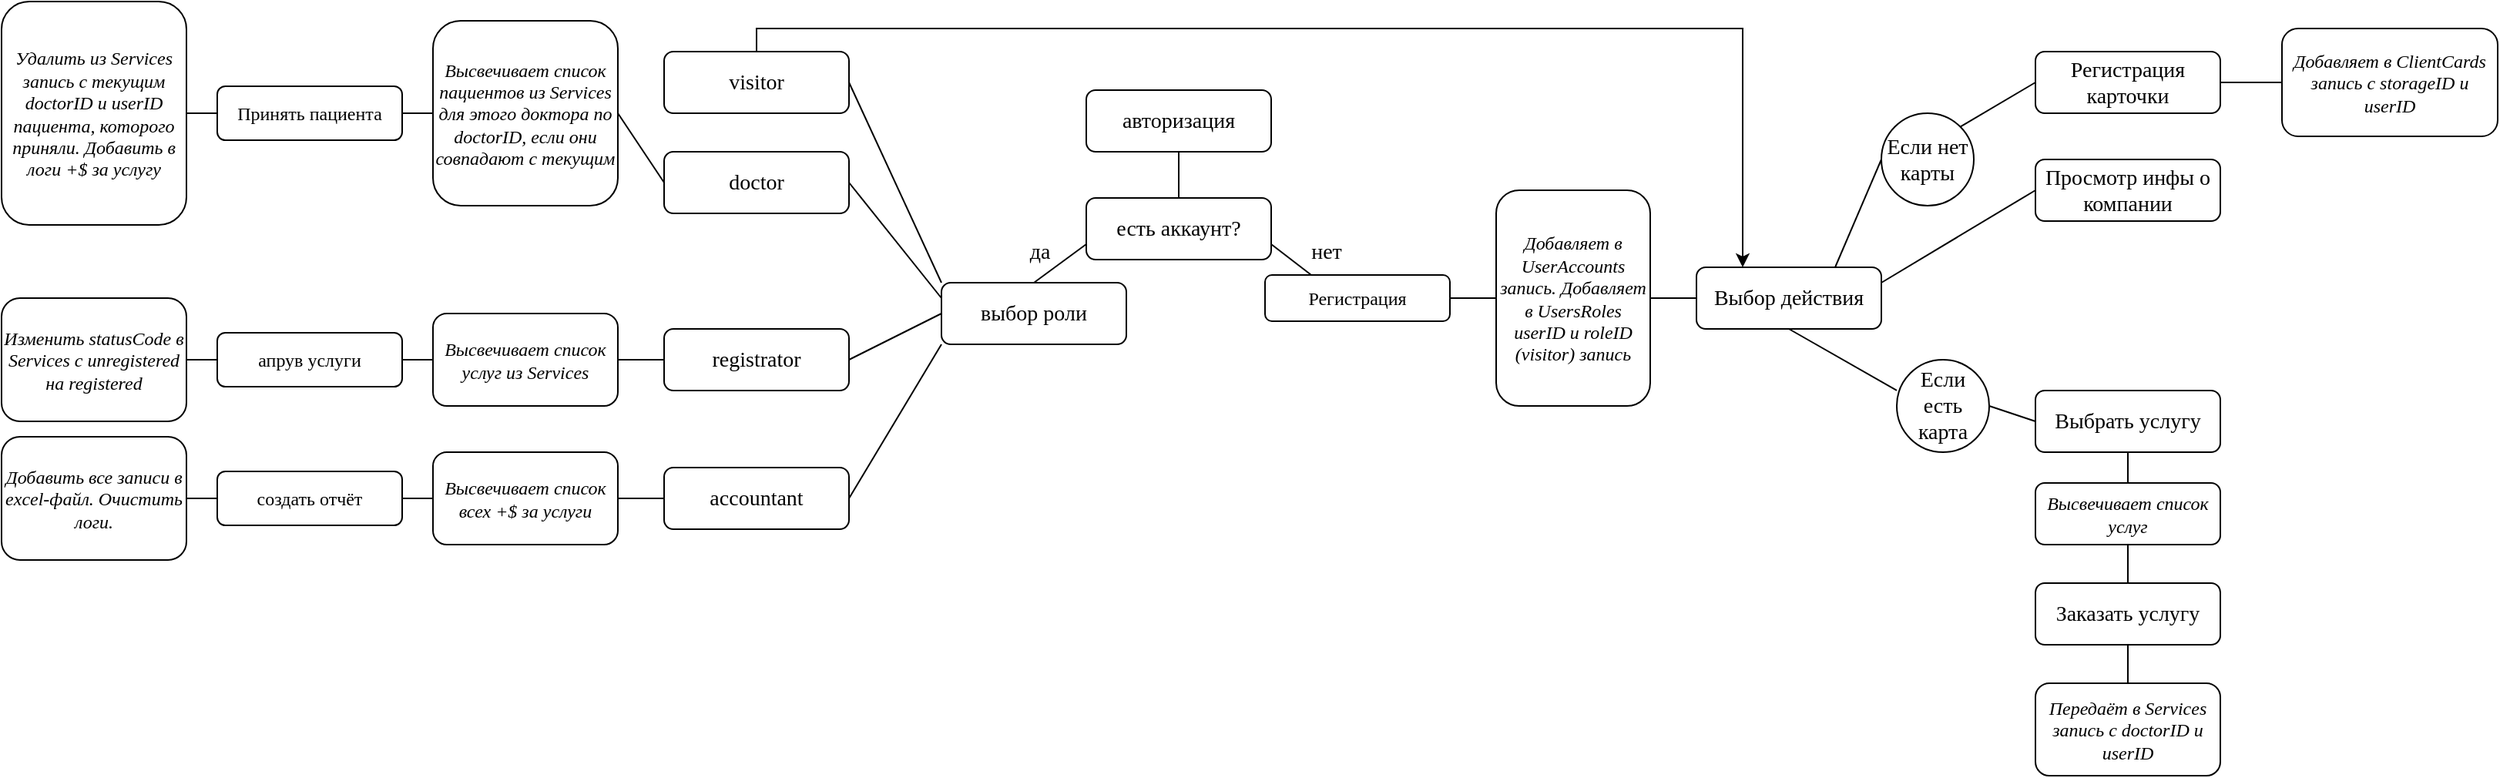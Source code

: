 <mxfile version="20.7.4" type="device"><diagram id="PZJoeO0-lGzeHxhL9yYS" name="Page-1"><mxGraphModel dx="1877" dy="558" grid="1" gridSize="10" guides="1" tooltips="1" connect="1" arrows="1" fold="1" page="1" pageScale="1" pageWidth="827" pageHeight="1169" math="0" shadow="0"><root><mxCell id="0"/><mxCell id="1" parent="0"/><mxCell id="TWgMRwx8K4IVQRp7RKnr-2" value="&lt;font face=&quot;Lucida Console&quot; style=&quot;font-size: 14px;&quot;&gt;авторизация&lt;/font&gt;" style="rounded=1;whiteSpace=wrap;html=1;" parent="1" vertex="1"><mxGeometry x="-96" y="177.5" width="120" height="40" as="geometry"/></mxCell><mxCell id="TWgMRwx8K4IVQRp7RKnr-4" value="&lt;font face=&quot;Lucida Console&quot; style=&quot;font-size: 14px;&quot;&gt;есть аккаунт?&lt;/font&gt;" style="rounded=1;whiteSpace=wrap;html=1;" parent="1" vertex="1"><mxGeometry x="-96" y="247.5" width="120" height="40" as="geometry"/></mxCell><mxCell id="TWgMRwx8K4IVQRp7RKnr-5" value="" style="endArrow=none;html=1;rounded=0;fontFamily=Lucida Console;fontSize=14;exitX=0.5;exitY=0;exitDx=0;exitDy=0;" parent="1" source="TWgMRwx8K4IVQRp7RKnr-4" target="TWgMRwx8K4IVQRp7RKnr-2" edge="1"><mxGeometry width="50" height="50" relative="1" as="geometry"><mxPoint x="-50" y="377.5" as="sourcePoint"/><mxPoint y="327.5" as="targetPoint"/></mxGeometry></mxCell><mxCell id="TWgMRwx8K4IVQRp7RKnr-7" value="&lt;font face=&quot;Lucida Console&quot;&gt;&lt;span style=&quot;font-size: 14px;&quot;&gt;выбор роли&lt;/span&gt;&lt;/font&gt;" style="rounded=1;whiteSpace=wrap;html=1;" parent="1" vertex="1"><mxGeometry x="-190" y="302.5" width="120" height="40" as="geometry"/></mxCell><mxCell id="TWgMRwx8K4IVQRp7RKnr-8" value="" style="endArrow=none;html=1;rounded=0;fontFamily=Lucida Console;fontSize=14;entryX=0;entryY=0.75;entryDx=0;entryDy=0;exitX=0.5;exitY=0;exitDx=0;exitDy=0;" parent="1" source="TWgMRwx8K4IVQRp7RKnr-7" target="TWgMRwx8K4IVQRp7RKnr-4" edge="1"><mxGeometry width="50" height="50" relative="1" as="geometry"><mxPoint x="-140" y="287.5" as="sourcePoint"/><mxPoint y="327.5" as="targetPoint"/></mxGeometry></mxCell><mxCell id="TWgMRwx8K4IVQRp7RKnr-9" value="да" style="text;html=1;strokeColor=none;fillColor=none;align=center;verticalAlign=middle;whiteSpace=wrap;rounded=0;fontFamily=Lucida Console;fontSize=14;" parent="1" vertex="1"><mxGeometry x="-156" y="267.5" width="60" height="30" as="geometry"/></mxCell><mxCell id="TWgMRwx8K4IVQRp7RKnr-10" value="Выбор действия" style="rounded=1;whiteSpace=wrap;html=1;fontFamily=Lucida Console;fontSize=14;" parent="1" vertex="1"><mxGeometry x="300" y="292.5" width="120" height="40" as="geometry"/></mxCell><mxCell id="TWgMRwx8K4IVQRp7RKnr-11" value="" style="endArrow=none;html=1;rounded=0;fontFamily=Lucida Console;fontSize=14;entryX=1;entryY=0.75;entryDx=0;entryDy=0;exitX=0.25;exitY=0;exitDx=0;exitDy=0;" parent="1" source="TWgMRwx8K4IVQRp7RKnr-38" target="TWgMRwx8K4IVQRp7RKnr-4" edge="1"><mxGeometry width="50" height="50" relative="1" as="geometry"><mxPoint x="40" y="317.5" as="sourcePoint"/><mxPoint x="80" y="377.5" as="targetPoint"/></mxGeometry></mxCell><mxCell id="TWgMRwx8K4IVQRp7RKnr-12" value="нет" style="text;html=1;strokeColor=none;fillColor=none;align=center;verticalAlign=middle;whiteSpace=wrap;rounded=0;fontFamily=Lucida Console;fontSize=14;" parent="1" vertex="1"><mxGeometry x="30" y="267.5" width="60" height="30" as="geometry"/></mxCell><mxCell id="TWgMRwx8K4IVQRp7RKnr-13" value="&lt;font face=&quot;Lucida Console&quot;&gt;&lt;span style=&quot;font-size: 14px;&quot;&gt;Регистрация карточки&lt;/span&gt;&lt;/font&gt;" style="rounded=1;whiteSpace=wrap;html=1;" parent="1" vertex="1"><mxGeometry x="520" y="152.5" width="120" height="40" as="geometry"/></mxCell><mxCell id="TWgMRwx8K4IVQRp7RKnr-14" value="&lt;font face=&quot;Lucida Console&quot;&gt;&lt;span style=&quot;font-size: 14px;&quot;&gt;Просмотр инфы о компании&lt;/span&gt;&lt;/font&gt;" style="rounded=1;whiteSpace=wrap;html=1;" parent="1" vertex="1"><mxGeometry x="520" y="222.5" width="120" height="40" as="geometry"/></mxCell><mxCell id="TWgMRwx8K4IVQRp7RKnr-16" value="&lt;font face=&quot;Lucida Console&quot;&gt;&lt;span style=&quot;font-size: 14px;&quot;&gt;Выбрать услугу&lt;/span&gt;&lt;/font&gt;" style="rounded=1;whiteSpace=wrap;html=1;" parent="1" vertex="1"><mxGeometry x="520" y="372.5" width="120" height="40" as="geometry"/></mxCell><mxCell id="TWgMRwx8K4IVQRp7RKnr-17" value="&lt;font size=&quot;1&quot; face=&quot;Lucida Console&quot;&gt;&lt;i style=&quot;font-size: 12px;&quot;&gt;Высвечивает список услуг&lt;/i&gt;&lt;/font&gt;" style="rounded=1;whiteSpace=wrap;html=1;" parent="1" vertex="1"><mxGeometry x="520" y="432.5" width="120" height="40" as="geometry"/></mxCell><mxCell id="TWgMRwx8K4IVQRp7RKnr-18" value="Если есть карта" style="ellipse;whiteSpace=wrap;html=1;aspect=fixed;fontFamily=Lucida Console;fontSize=14;" parent="1" vertex="1"><mxGeometry x="430" y="352.5" width="60" height="60" as="geometry"/></mxCell><mxCell id="TWgMRwx8K4IVQRp7RKnr-20" value="" style="endArrow=none;html=1;rounded=0;fontFamily=Lucida Console;fontSize=14;exitX=0;exitY=0.333;exitDx=0;exitDy=0;exitPerimeter=0;entryX=0.5;entryY=1;entryDx=0;entryDy=0;" parent="1" source="TWgMRwx8K4IVQRp7RKnr-18" target="TWgMRwx8K4IVQRp7RKnr-10" edge="1"><mxGeometry width="50" height="50" relative="1" as="geometry"><mxPoint x="190" y="252.5" as="sourcePoint"/><mxPoint x="240" y="202.5" as="targetPoint"/></mxGeometry></mxCell><mxCell id="TWgMRwx8K4IVQRp7RKnr-21" value="" style="endArrow=none;html=1;rounded=0;fontFamily=Lucida Console;fontSize=14;exitX=0;exitY=0.5;exitDx=0;exitDy=0;entryX=1;entryY=0.5;entryDx=0;entryDy=0;" parent="1" source="TWgMRwx8K4IVQRp7RKnr-16" target="TWgMRwx8K4IVQRp7RKnr-18" edge="1"><mxGeometry width="50" height="50" relative="1" as="geometry"><mxPoint x="190" y="252.5" as="sourcePoint"/><mxPoint x="240" y="202.5" as="targetPoint"/></mxGeometry></mxCell><mxCell id="TWgMRwx8K4IVQRp7RKnr-22" value="Если нет карты" style="ellipse;whiteSpace=wrap;html=1;aspect=fixed;fontFamily=Lucida Console;fontSize=14;" parent="1" vertex="1"><mxGeometry x="420" y="192.5" width="60" height="60" as="geometry"/></mxCell><mxCell id="TWgMRwx8K4IVQRp7RKnr-23" value="" style="endArrow=none;html=1;rounded=0;fontFamily=Lucida Console;fontSize=14;exitX=0.75;exitY=0;exitDx=0;exitDy=0;entryX=0;entryY=0.5;entryDx=0;entryDy=0;" parent="1" source="TWgMRwx8K4IVQRp7RKnr-10" target="TWgMRwx8K4IVQRp7RKnr-22" edge="1"><mxGeometry width="50" height="50" relative="1" as="geometry"><mxPoint x="190" y="252.5" as="sourcePoint"/><mxPoint x="240" y="202.5" as="targetPoint"/></mxGeometry></mxCell><mxCell id="TWgMRwx8K4IVQRp7RKnr-24" value="" style="endArrow=none;html=1;rounded=0;fontFamily=Lucida Console;fontSize=14;entryX=0;entryY=0.5;entryDx=0;entryDy=0;exitX=1;exitY=0;exitDx=0;exitDy=0;" parent="1" source="TWgMRwx8K4IVQRp7RKnr-22" target="TWgMRwx8K4IVQRp7RKnr-13" edge="1"><mxGeometry width="50" height="50" relative="1" as="geometry"><mxPoint x="190" y="252.5" as="sourcePoint"/><mxPoint x="240" y="202.5" as="targetPoint"/></mxGeometry></mxCell><mxCell id="TWgMRwx8K4IVQRp7RKnr-25" value="" style="endArrow=none;html=1;rounded=0;fontFamily=Lucida Console;fontSize=14;exitX=1;exitY=0.25;exitDx=0;exitDy=0;entryX=0;entryY=0.5;entryDx=0;entryDy=0;" parent="1" source="TWgMRwx8K4IVQRp7RKnr-10" target="TWgMRwx8K4IVQRp7RKnr-14" edge="1"><mxGeometry width="50" height="50" relative="1" as="geometry"><mxPoint x="370" y="312.5" as="sourcePoint"/><mxPoint x="408.787" y="253.713" as="targetPoint"/></mxGeometry></mxCell><mxCell id="TWgMRwx8K4IVQRp7RKnr-29" value="" style="endArrow=none;html=1;rounded=0;fontFamily=Lucida Console;fontSize=14;entryX=0.5;entryY=0;entryDx=0;entryDy=0;exitX=0.5;exitY=1;exitDx=0;exitDy=0;" parent="1" source="TWgMRwx8K4IVQRp7RKnr-16" target="TWgMRwx8K4IVQRp7RKnr-17" edge="1"><mxGeometry width="50" height="50" relative="1" as="geometry"><mxPoint x="650" y="352.5" as="sourcePoint"/><mxPoint x="750" y="342.5" as="targetPoint"/></mxGeometry></mxCell><mxCell id="TWgMRwx8K4IVQRp7RKnr-30" value="" style="endArrow=none;html=1;rounded=0;fontFamily=Lucida Console;fontSize=12;exitX=0.5;exitY=1;exitDx=0;exitDy=0;entryX=0.5;entryY=0;entryDx=0;entryDy=0;" parent="1" source="TWgMRwx8K4IVQRp7RKnr-17" target="TWgMRwx8K4IVQRp7RKnr-31" edge="1"><mxGeometry width="50" height="50" relative="1" as="geometry"><mxPoint x="780" y="392.5" as="sourcePoint"/><mxPoint x="800" y="392.5" as="targetPoint"/></mxGeometry></mxCell><mxCell id="TWgMRwx8K4IVQRp7RKnr-31" value="&lt;font face=&quot;Lucida Console&quot;&gt;&lt;span style=&quot;font-size: 14px;&quot;&gt;Заказать услугу&lt;/span&gt;&lt;/font&gt;" style="rounded=1;whiteSpace=wrap;html=1;" parent="1" vertex="1"><mxGeometry x="520" y="497.5" width="120" height="40" as="geometry"/></mxCell><mxCell id="TWgMRwx8K4IVQRp7RKnr-32" value="&lt;font size=&quot;1&quot; face=&quot;Lucida Console&quot;&gt;&lt;i style=&quot;font-size: 12px;&quot;&gt;Передаёт в Services запись с doctorID и userID&lt;/i&gt;&lt;/font&gt;" style="rounded=1;whiteSpace=wrap;html=1;" parent="1" vertex="1"><mxGeometry x="520" y="562.5" width="120" height="60" as="geometry"/></mxCell><mxCell id="TWgMRwx8K4IVQRp7RKnr-35" value="" style="endArrow=none;html=1;rounded=0;fontFamily=Lucida Console;fontSize=12;entryX=0.5;entryY=1;entryDx=0;entryDy=0;exitX=0.5;exitY=0;exitDx=0;exitDy=0;" parent="1" source="TWgMRwx8K4IVQRp7RKnr-32" target="TWgMRwx8K4IVQRp7RKnr-31" edge="1"><mxGeometry width="50" height="50" relative="1" as="geometry"><mxPoint x="770" y="522.5" as="sourcePoint"/><mxPoint x="820" y="472.5" as="targetPoint"/></mxGeometry></mxCell><mxCell id="TWgMRwx8K4IVQRp7RKnr-36" value="&lt;font size=&quot;1&quot; face=&quot;Lucida Console&quot;&gt;&lt;i style=&quot;font-size: 12px;&quot;&gt;Добавляет в ClientCards запись с storageID и userID&lt;/i&gt;&lt;/font&gt;" style="rounded=1;whiteSpace=wrap;html=1;" parent="1" vertex="1"><mxGeometry x="680" y="137.5" width="140" height="70" as="geometry"/></mxCell><mxCell id="TWgMRwx8K4IVQRp7RKnr-37" value="" style="endArrow=none;html=1;rounded=0;fontFamily=Lucida Console;fontSize=12;exitX=1;exitY=0.5;exitDx=0;exitDy=0;entryX=0;entryY=0.5;entryDx=0;entryDy=0;" parent="1" source="TWgMRwx8K4IVQRp7RKnr-13" target="TWgMRwx8K4IVQRp7RKnr-36" edge="1"><mxGeometry width="50" height="50" relative="1" as="geometry"><mxPoint x="780" y="262.5" as="sourcePoint"/><mxPoint x="830" y="212.5" as="targetPoint"/></mxGeometry></mxCell><mxCell id="TWgMRwx8K4IVQRp7RKnr-38" value="Регистрация" style="rounded=1;whiteSpace=wrap;html=1;fontFamily=Lucida Console;fontSize=12;" parent="1" vertex="1"><mxGeometry x="20" y="297.5" width="120" height="30" as="geometry"/></mxCell><mxCell id="TWgMRwx8K4IVQRp7RKnr-39" value="&lt;font size=&quot;1&quot; face=&quot;Lucida Console&quot;&gt;&lt;i style=&quot;font-size: 12px;&quot;&gt;Добавляет в UserAccounts запись. Добавляет в UsersRoles userID и roleID (visitor) запись&lt;/i&gt;&lt;/font&gt;" style="rounded=1;whiteSpace=wrap;html=1;" parent="1" vertex="1"><mxGeometry x="170" y="242.5" width="100" height="140" as="geometry"/></mxCell><mxCell id="TWgMRwx8K4IVQRp7RKnr-40" value="" style="endArrow=none;html=1;rounded=0;fontFamily=Lucida Console;fontSize=12;exitX=1;exitY=0.5;exitDx=0;exitDy=0;entryX=0;entryY=0.5;entryDx=0;entryDy=0;" parent="1" source="TWgMRwx8K4IVQRp7RKnr-38" target="TWgMRwx8K4IVQRp7RKnr-39" edge="1"><mxGeometry width="50" height="50" relative="1" as="geometry"><mxPoint x="170" y="387.5" as="sourcePoint"/><mxPoint x="220" y="337.5" as="targetPoint"/></mxGeometry></mxCell><mxCell id="TWgMRwx8K4IVQRp7RKnr-41" value="" style="endArrow=none;html=1;rounded=0;fontFamily=Lucida Console;fontSize=12;exitX=1;exitY=0.5;exitDx=0;exitDy=0;entryX=0;entryY=0.5;entryDx=0;entryDy=0;" parent="1" source="TWgMRwx8K4IVQRp7RKnr-39" target="TWgMRwx8K4IVQRp7RKnr-10" edge="1"><mxGeometry width="50" height="50" relative="1" as="geometry"><mxPoint x="150" y="322.5" as="sourcePoint"/><mxPoint x="180" y="322.5" as="targetPoint"/></mxGeometry></mxCell><mxCell id="TWgMRwx8K4IVQRp7RKnr-46" style="edgeStyle=orthogonalEdgeStyle;rounded=0;orthogonalLoop=1;jettySize=auto;html=1;exitX=0.5;exitY=0;exitDx=0;exitDy=0;entryX=0.25;entryY=0;entryDx=0;entryDy=0;fontFamily=Lucida Console;fontSize=12;" parent="1" source="TWgMRwx8K4IVQRp7RKnr-42" target="TWgMRwx8K4IVQRp7RKnr-10" edge="1"><mxGeometry relative="1" as="geometry"><Array as="points"><mxPoint x="-310" y="137.5"/><mxPoint x="330" y="137.5"/></Array></mxGeometry></mxCell><mxCell id="TWgMRwx8K4IVQRp7RKnr-42" value="&lt;font face=&quot;Lucida Console&quot;&gt;&lt;span style=&quot;font-size: 14px;&quot;&gt;visitor&lt;/span&gt;&lt;/font&gt;" style="rounded=1;whiteSpace=wrap;html=1;" parent="1" vertex="1"><mxGeometry x="-370" y="152.5" width="120" height="40" as="geometry"/></mxCell><mxCell id="TWgMRwx8K4IVQRp7RKnr-43" value="&lt;font face=&quot;Lucida Console&quot;&gt;&lt;span style=&quot;font-size: 14px;&quot;&gt;registrator&lt;/span&gt;&lt;/font&gt;" style="rounded=1;whiteSpace=wrap;html=1;" parent="1" vertex="1"><mxGeometry x="-370" y="332.5" width="120" height="40" as="geometry"/></mxCell><mxCell id="TWgMRwx8K4IVQRp7RKnr-44" value="&lt;font face=&quot;Lucida Console&quot;&gt;&lt;span style=&quot;font-size: 14px;&quot;&gt;doctor&lt;/span&gt;&lt;/font&gt;" style="rounded=1;whiteSpace=wrap;html=1;" parent="1" vertex="1"><mxGeometry x="-370" y="217.5" width="120" height="40" as="geometry"/></mxCell><mxCell id="TWgMRwx8K4IVQRp7RKnr-45" value="&lt;font face=&quot;Lucida Console&quot;&gt;&lt;span style=&quot;font-size: 14px;&quot;&gt;accountant&lt;/span&gt;&lt;/font&gt;" style="rounded=1;whiteSpace=wrap;html=1;" parent="1" vertex="1"><mxGeometry x="-370" y="422.5" width="120" height="40" as="geometry"/></mxCell><mxCell id="TWgMRwx8K4IVQRp7RKnr-47" value="" style="endArrow=none;html=1;rounded=0;fontFamily=Lucida Console;fontSize=12;entryX=0;entryY=0;entryDx=0;entryDy=0;exitX=1;exitY=0.5;exitDx=0;exitDy=0;" parent="1" source="TWgMRwx8K4IVQRp7RKnr-42" target="TWgMRwx8K4IVQRp7RKnr-7" edge="1"><mxGeometry width="50" height="50" relative="1" as="geometry"><mxPoint x="-240" y="267.5" as="sourcePoint"/><mxPoint x="-190" y="217.5" as="targetPoint"/></mxGeometry></mxCell><mxCell id="TWgMRwx8K4IVQRp7RKnr-48" value="" style="endArrow=none;html=1;rounded=0;fontFamily=Lucida Console;fontSize=12;entryX=0;entryY=1;entryDx=0;entryDy=0;exitX=1;exitY=0.5;exitDx=0;exitDy=0;" parent="1" source="TWgMRwx8K4IVQRp7RKnr-45" target="TWgMRwx8K4IVQRp7RKnr-7" edge="1"><mxGeometry width="50" height="50" relative="1" as="geometry"><mxPoint x="-240" y="267.5" as="sourcePoint"/><mxPoint x="-190" y="217.5" as="targetPoint"/></mxGeometry></mxCell><mxCell id="TWgMRwx8K4IVQRp7RKnr-49" value="" style="endArrow=none;html=1;rounded=0;fontFamily=Lucida Console;fontSize=12;entryX=0;entryY=0.5;entryDx=0;entryDy=0;exitX=1;exitY=0.5;exitDx=0;exitDy=0;" parent="1" source="TWgMRwx8K4IVQRp7RKnr-43" target="TWgMRwx8K4IVQRp7RKnr-7" edge="1"><mxGeometry width="50" height="50" relative="1" as="geometry"><mxPoint x="-240" y="267.5" as="sourcePoint"/><mxPoint x="-190" y="217.5" as="targetPoint"/></mxGeometry></mxCell><mxCell id="TWgMRwx8K4IVQRp7RKnr-50" value="" style="endArrow=none;html=1;rounded=0;fontFamily=Lucida Console;fontSize=12;entryX=0;entryY=0.25;entryDx=0;entryDy=0;exitX=1;exitY=0.5;exitDx=0;exitDy=0;" parent="1" source="TWgMRwx8K4IVQRp7RKnr-44" target="TWgMRwx8K4IVQRp7RKnr-7" edge="1"><mxGeometry width="50" height="50" relative="1" as="geometry"><mxPoint x="-240" y="267.5" as="sourcePoint"/><mxPoint x="-190" y="217.5" as="targetPoint"/></mxGeometry></mxCell><mxCell id="TWgMRwx8K4IVQRp7RKnr-53" value="Принять пациента" style="rounded=1;whiteSpace=wrap;html=1;fontFamily=Lucida Console;fontSize=12;" parent="1" vertex="1"><mxGeometry x="-660" y="175" width="120" height="35" as="geometry"/></mxCell><mxCell id="TWgMRwx8K4IVQRp7RKnr-54" value="&lt;font size=&quot;1&quot; face=&quot;Lucida Console&quot;&gt;&lt;i style=&quot;font-size: 12px;&quot;&gt;Высвечивает список пациентов из Services для этого доктора по doctorID, если они совпадают с текущим&lt;/i&gt;&lt;/font&gt;" style="rounded=1;whiteSpace=wrap;html=1;" parent="1" vertex="1"><mxGeometry x="-520" y="132.5" width="120" height="120" as="geometry"/></mxCell><mxCell id="TWgMRwx8K4IVQRp7RKnr-55" value="" style="endArrow=none;html=1;rounded=0;fontFamily=Lucida Console;fontSize=12;entryX=0;entryY=0.5;entryDx=0;entryDy=0;exitX=1;exitY=0.5;exitDx=0;exitDy=0;" parent="1" source="TWgMRwx8K4IVQRp7RKnr-54" target="TWgMRwx8K4IVQRp7RKnr-44" edge="1"><mxGeometry width="50" height="50" relative="1" as="geometry"><mxPoint x="-250" y="307.5" as="sourcePoint"/><mxPoint x="-200" y="257.5" as="targetPoint"/></mxGeometry></mxCell><mxCell id="TWgMRwx8K4IVQRp7RKnr-56" value="" style="endArrow=none;html=1;rounded=0;fontFamily=Lucida Console;fontSize=12;entryX=0;entryY=0.5;entryDx=0;entryDy=0;exitX=1;exitY=0.5;exitDx=0;exitDy=0;" parent="1" source="TWgMRwx8K4IVQRp7RKnr-53" target="TWgMRwx8K4IVQRp7RKnr-54" edge="1"><mxGeometry width="50" height="50" relative="1" as="geometry"><mxPoint x="-390" y="202.5" as="sourcePoint"/><mxPoint x="-360" y="202.5" as="targetPoint"/></mxGeometry></mxCell><mxCell id="TWgMRwx8K4IVQRp7RKnr-57" value="" style="endArrow=none;html=1;rounded=0;fontFamily=Lucida Console;fontSize=12;entryX=0;entryY=0.5;entryDx=0;entryDy=0;exitX=1;exitY=0.5;exitDx=0;exitDy=0;" parent="1" source="TWgMRwx8K4IVQRp7RKnr-58" target="TWgMRwx8K4IVQRp7RKnr-53" edge="1"><mxGeometry width="50" height="50" relative="1" as="geometry"><mxPoint x="-680" y="147.5" as="sourcePoint"/><mxPoint x="-440" y="117.5" as="targetPoint"/></mxGeometry></mxCell><mxCell id="TWgMRwx8K4IVQRp7RKnr-58" value="&lt;font size=&quot;1&quot; face=&quot;Lucida Console&quot;&gt;&lt;i style=&quot;font-size: 12px;&quot;&gt;Удалить из Services запись с текущим doctorID и userID пациента, которого приняли. Добавить в логи +$ за услугу&lt;/i&gt;&lt;/font&gt;" style="rounded=1;whiteSpace=wrap;html=1;" parent="1" vertex="1"><mxGeometry x="-800" y="120" width="120" height="145" as="geometry"/></mxCell><mxCell id="TWgMRwx8K4IVQRp7RKnr-60" value="" style="endArrow=none;html=1;rounded=0;fontFamily=Lucida Console;fontSize=12;entryX=0;entryY=0.5;entryDx=0;entryDy=0;exitX=1;exitY=0.5;exitDx=0;exitDy=0;" parent="1" source="TWgMRwx8K4IVQRp7RKnr-61" target="TWgMRwx8K4IVQRp7RKnr-43" edge="1"><mxGeometry width="50" height="50" relative="1" as="geometry"><mxPoint x="-380" y="387.5" as="sourcePoint"/><mxPoint x="-440" y="227.5" as="targetPoint"/></mxGeometry></mxCell><mxCell id="TWgMRwx8K4IVQRp7RKnr-61" value="&lt;i style=&quot;font-family: &amp;quot;Lucida Console&amp;quot;;&quot;&gt;Высвечивает список услуг из Services&lt;/i&gt;" style="rounded=1;whiteSpace=wrap;html=1;" parent="1" vertex="1"><mxGeometry x="-520" y="322.5" width="120" height="60" as="geometry"/></mxCell><mxCell id="TWgMRwx8K4IVQRp7RKnr-62" value="апрув услуги" style="rounded=1;whiteSpace=wrap;html=1;fontFamily=Lucida Console;fontSize=12;" parent="1" vertex="1"><mxGeometry x="-660" y="335" width="120" height="35" as="geometry"/></mxCell><mxCell id="TWgMRwx8K4IVQRp7RKnr-63" value="" style="endArrow=none;html=1;rounded=0;fontFamily=Lucida Console;fontSize=12;exitX=1;exitY=0.5;exitDx=0;exitDy=0;entryX=0;entryY=0.5;entryDx=0;entryDy=0;" parent="1" source="TWgMRwx8K4IVQRp7RKnr-62" target="TWgMRwx8K4IVQRp7RKnr-61" edge="1"><mxGeometry width="50" height="50" relative="1" as="geometry"><mxPoint x="-490" y="277.5" as="sourcePoint"/><mxPoint x="-440" y="227.5" as="targetPoint"/></mxGeometry></mxCell><mxCell id="TWgMRwx8K4IVQRp7RKnr-64" value="&lt;i style=&quot;font-family: &amp;quot;Lucida Console&amp;quot;;&quot;&gt;Изменить statusCode в Services с unregistered на registered&lt;/i&gt;" style="rounded=1;whiteSpace=wrap;html=1;" parent="1" vertex="1"><mxGeometry x="-800" y="312.5" width="120" height="80" as="geometry"/></mxCell><mxCell id="TWgMRwx8K4IVQRp7RKnr-65" value="" style="endArrow=none;html=1;rounded=0;fontFamily=Lucida Console;fontSize=12;exitX=1;exitY=0.5;exitDx=0;exitDy=0;entryX=0;entryY=0.5;entryDx=0;entryDy=0;" parent="1" source="TWgMRwx8K4IVQRp7RKnr-64" target="TWgMRwx8K4IVQRp7RKnr-62" edge="1"><mxGeometry width="50" height="50" relative="1" as="geometry"><mxPoint x="-490" y="287.5" as="sourcePoint"/><mxPoint x="-440" y="237.5" as="targetPoint"/></mxGeometry></mxCell><mxCell id="TWgMRwx8K4IVQRp7RKnr-66" value="&lt;i style=&quot;font-family: &amp;quot;Lucida Console&amp;quot;;&quot;&gt;Высвечивает список всех +$ за услуги&lt;/i&gt;" style="rounded=1;whiteSpace=wrap;html=1;" parent="1" vertex="1"><mxGeometry x="-520" y="412.5" width="120" height="60" as="geometry"/></mxCell><mxCell id="TWgMRwx8K4IVQRp7RKnr-67" value="создать отчёт" style="rounded=1;whiteSpace=wrap;html=1;fontFamily=Lucida Console;fontSize=12;" parent="1" vertex="1"><mxGeometry x="-660" y="425" width="120" height="35" as="geometry"/></mxCell><mxCell id="TWgMRwx8K4IVQRp7RKnr-68" value="&lt;i style=&quot;font-family: &amp;quot;Lucida Console&amp;quot;;&quot;&gt;Добавить все записи в excel-файл. Очистить логи.&lt;/i&gt;" style="rounded=1;whiteSpace=wrap;html=1;" parent="1" vertex="1"><mxGeometry x="-800" y="402.5" width="120" height="80" as="geometry"/></mxCell><mxCell id="TWgMRwx8K4IVQRp7RKnr-69" value="" style="endArrow=none;html=1;rounded=0;fontFamily=Lucida Console;fontSize=12;exitX=1;exitY=0.5;exitDx=0;exitDy=0;entryX=0;entryY=0.5;entryDx=0;entryDy=0;" parent="1" source="TWgMRwx8K4IVQRp7RKnr-67" target="TWgMRwx8K4IVQRp7RKnr-66" edge="1"><mxGeometry width="50" height="50" relative="1" as="geometry"><mxPoint x="-430" y="327.5" as="sourcePoint"/><mxPoint x="-380" y="277.5" as="targetPoint"/></mxGeometry></mxCell><mxCell id="TWgMRwx8K4IVQRp7RKnr-70" value="" style="endArrow=none;html=1;rounded=0;fontFamily=Lucida Console;fontSize=12;exitX=1;exitY=0.5;exitDx=0;exitDy=0;entryX=0;entryY=0.5;entryDx=0;entryDy=0;" parent="1" source="TWgMRwx8K4IVQRp7RKnr-68" target="TWgMRwx8K4IVQRp7RKnr-67" edge="1"><mxGeometry width="50" height="50" relative="1" as="geometry"><mxPoint x="-430" y="327.5" as="sourcePoint"/><mxPoint x="-380" y="277.5" as="targetPoint"/></mxGeometry></mxCell><mxCell id="TWgMRwx8K4IVQRp7RKnr-71" value="" style="endArrow=none;html=1;rounded=0;fontFamily=Lucida Console;fontSize=12;entryX=0;entryY=0.5;entryDx=0;entryDy=0;exitX=1;exitY=0.5;exitDx=0;exitDy=0;" parent="1" source="TWgMRwx8K4IVQRp7RKnr-66" target="TWgMRwx8K4IVQRp7RKnr-45" edge="1"><mxGeometry width="50" height="50" relative="1" as="geometry"><mxPoint x="-430" y="327.5" as="sourcePoint"/><mxPoint x="-380" y="277.5" as="targetPoint"/></mxGeometry></mxCell></root></mxGraphModel></diagram></mxfile>
